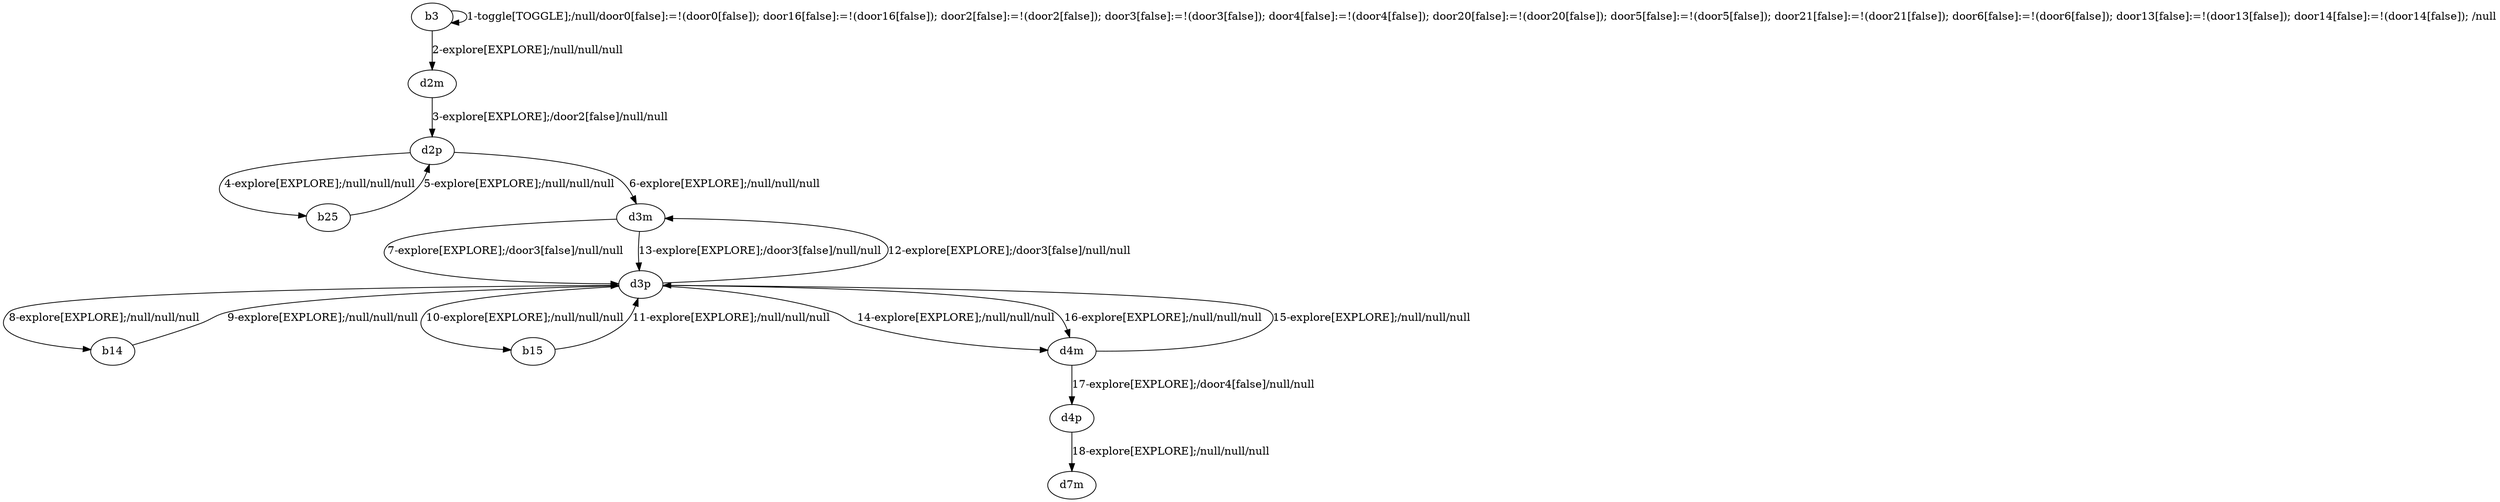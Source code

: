 # Total number of goals covered by this test: 2
# d4m --> d3p
# d3p --> b15

digraph g {
"b3" -> "b3" [label = "1-toggle[TOGGLE];/null/door0[false]:=!(door0[false]); door16[false]:=!(door16[false]); door2[false]:=!(door2[false]); door3[false]:=!(door3[false]); door4[false]:=!(door4[false]); door20[false]:=!(door20[false]); door5[false]:=!(door5[false]); door21[false]:=!(door21[false]); door6[false]:=!(door6[false]); door13[false]:=!(door13[false]); door14[false]:=!(door14[false]); /null"];
"b3" -> "d2m" [label = "2-explore[EXPLORE];/null/null/null"];
"d2m" -> "d2p" [label = "3-explore[EXPLORE];/door2[false]/null/null"];
"d2p" -> "b25" [label = "4-explore[EXPLORE];/null/null/null"];
"b25" -> "d2p" [label = "5-explore[EXPLORE];/null/null/null"];
"d2p" -> "d3m" [label = "6-explore[EXPLORE];/null/null/null"];
"d3m" -> "d3p" [label = "7-explore[EXPLORE];/door3[false]/null/null"];
"d3p" -> "b14" [label = "8-explore[EXPLORE];/null/null/null"];
"b14" -> "d3p" [label = "9-explore[EXPLORE];/null/null/null"];
"d3p" -> "b15" [label = "10-explore[EXPLORE];/null/null/null"];
"b15" -> "d3p" [label = "11-explore[EXPLORE];/null/null/null"];
"d3p" -> "d3m" [label = "12-explore[EXPLORE];/door3[false]/null/null"];
"d3m" -> "d3p" [label = "13-explore[EXPLORE];/door3[false]/null/null"];
"d3p" -> "d4m" [label = "14-explore[EXPLORE];/null/null/null"];
"d4m" -> "d3p" [label = "15-explore[EXPLORE];/null/null/null"];
"d3p" -> "d4m" [label = "16-explore[EXPLORE];/null/null/null"];
"d4m" -> "d4p" [label = "17-explore[EXPLORE];/door4[false]/null/null"];
"d4p" -> "d7m" [label = "18-explore[EXPLORE];/null/null/null"];
}